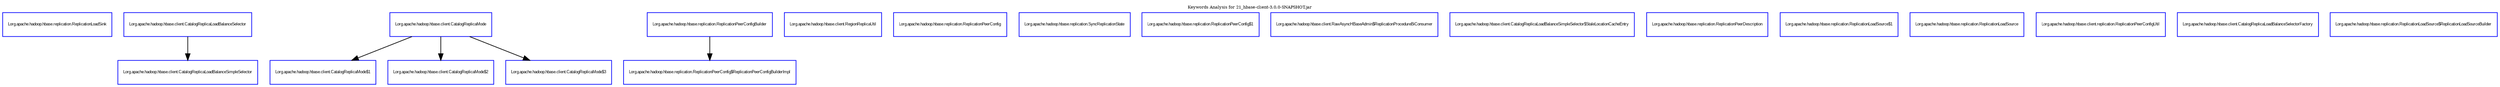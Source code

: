 digraph "DirectedGraph" {
graph [label = "Keywords Analysis for 21_hbase-client-3.0.0-SNAPSHOT.jar", labelloc=t, concentrate = true];center=true;fontsize=6;node [ color=blue,shape="box"fontsize=6,fontcolor=black,fontname=Arial];edge [ color=black,fontsize=6,fontcolor=black,fontname=Arial]; 
   "Lorg.apache.hadoop.hbase.replication.ReplicationLoadSink" [ label="Lorg.apache.hadoop.hbase.replication.ReplicationLoadSink"]
   "Lorg.apache.hadoop.hbase.client.CatalogReplicaLoadBalanceSelector" [ label="Lorg.apache.hadoop.hbase.client.CatalogReplicaLoadBalanceSelector"]
   "Lorg.apache.hadoop.hbase.client.CatalogReplicaMode" [ label="Lorg.apache.hadoop.hbase.client.CatalogReplicaMode"]
   "Lorg.apache.hadoop.hbase.replication.ReplicationPeerConfig$ReplicationPeerConfigBuilderImpl" [ label="Lorg.apache.hadoop.hbase.replication.ReplicationPeerConfig$ReplicationPeerConfigBuilderImpl"]
   "Lorg.apache.hadoop.hbase.client.RegionReplicaUtil" [ label="Lorg.apache.hadoop.hbase.client.RegionReplicaUtil"]
   "Lorg.apache.hadoop.hbase.client.CatalogReplicaLoadBalanceSimpleSelector" [ label="Lorg.apache.hadoop.hbase.client.CatalogReplicaLoadBalanceSimpleSelector"]
   "Lorg.apache.hadoop.hbase.replication.ReplicationPeerConfig" [ label="Lorg.apache.hadoop.hbase.replication.ReplicationPeerConfig"]
   "Lorg.apache.hadoop.hbase.replication.SyncReplicationState" [ label="Lorg.apache.hadoop.hbase.replication.SyncReplicationState"]
   "Lorg.apache.hadoop.hbase.replication.ReplicationPeerConfig$1" [ label="Lorg.apache.hadoop.hbase.replication.ReplicationPeerConfig$1"]
   "Lorg.apache.hadoop.hbase.client.CatalogReplicaMode$1" [ label="Lorg.apache.hadoop.hbase.client.CatalogReplicaMode$1"]
   "Lorg.apache.hadoop.hbase.client.CatalogReplicaMode$2" [ label="Lorg.apache.hadoop.hbase.client.CatalogReplicaMode$2"]
   "Lorg.apache.hadoop.hbase.client.CatalogReplicaMode$3" [ label="Lorg.apache.hadoop.hbase.client.CatalogReplicaMode$3"]
   "Lorg.apache.hadoop.hbase.client.RawAsyncHBaseAdmin$ReplicationProcedureBiConsumer" [ label="Lorg.apache.hadoop.hbase.client.RawAsyncHBaseAdmin$ReplicationProcedureBiConsumer"]
   "Lorg.apache.hadoop.hbase.client.CatalogReplicaLoadBalanceSimpleSelector$StaleLocationCacheEntry" [ label="Lorg.apache.hadoop.hbase.client.CatalogReplicaLoadBalanceSimpleSelector$StaleLocationCacheEntry"]
   "Lorg.apache.hadoop.hbase.replication.ReplicationPeerDescription" [ label="Lorg.apache.hadoop.hbase.replication.ReplicationPeerDescription"]
   "Lorg.apache.hadoop.hbase.replication.ReplicationLoadSource$1" [ label="Lorg.apache.hadoop.hbase.replication.ReplicationLoadSource$1"]
   "Lorg.apache.hadoop.hbase.replication.ReplicationLoadSource" [ label="Lorg.apache.hadoop.hbase.replication.ReplicationLoadSource"]
   "Lorg.apache.hadoop.hbase.client.replication.ReplicationPeerConfigUtil" [ label="Lorg.apache.hadoop.hbase.client.replication.ReplicationPeerConfigUtil"]
   "Lorg.apache.hadoop.hbase.client.CatalogReplicaLoadBalanceSelectorFactory" [ label="Lorg.apache.hadoop.hbase.client.CatalogReplicaLoadBalanceSelectorFactory"]
   "Lorg.apache.hadoop.hbase.replication.ReplicationLoadSource$ReplicationLoadSourceBuilder" [ label="Lorg.apache.hadoop.hbase.replication.ReplicationLoadSource$ReplicationLoadSourceBuilder"]
   "Lorg.apache.hadoop.hbase.replication.ReplicationPeerConfigBuilder" [ label="Lorg.apache.hadoop.hbase.replication.ReplicationPeerConfigBuilder"]
 "Lorg.apache.hadoop.hbase.client.CatalogReplicaLoadBalanceSelector" -> "Lorg.apache.hadoop.hbase.client.CatalogReplicaLoadBalanceSimpleSelector" 
 "Lorg.apache.hadoop.hbase.client.CatalogReplicaMode" -> "Lorg.apache.hadoop.hbase.client.CatalogReplicaMode$1" 
 "Lorg.apache.hadoop.hbase.client.CatalogReplicaMode" -> "Lorg.apache.hadoop.hbase.client.CatalogReplicaMode$2" 
 "Lorg.apache.hadoop.hbase.client.CatalogReplicaMode" -> "Lorg.apache.hadoop.hbase.client.CatalogReplicaMode$3" 
 "Lorg.apache.hadoop.hbase.replication.ReplicationPeerConfigBuilder" -> "Lorg.apache.hadoop.hbase.replication.ReplicationPeerConfig$ReplicationPeerConfigBuilderImpl" 

}